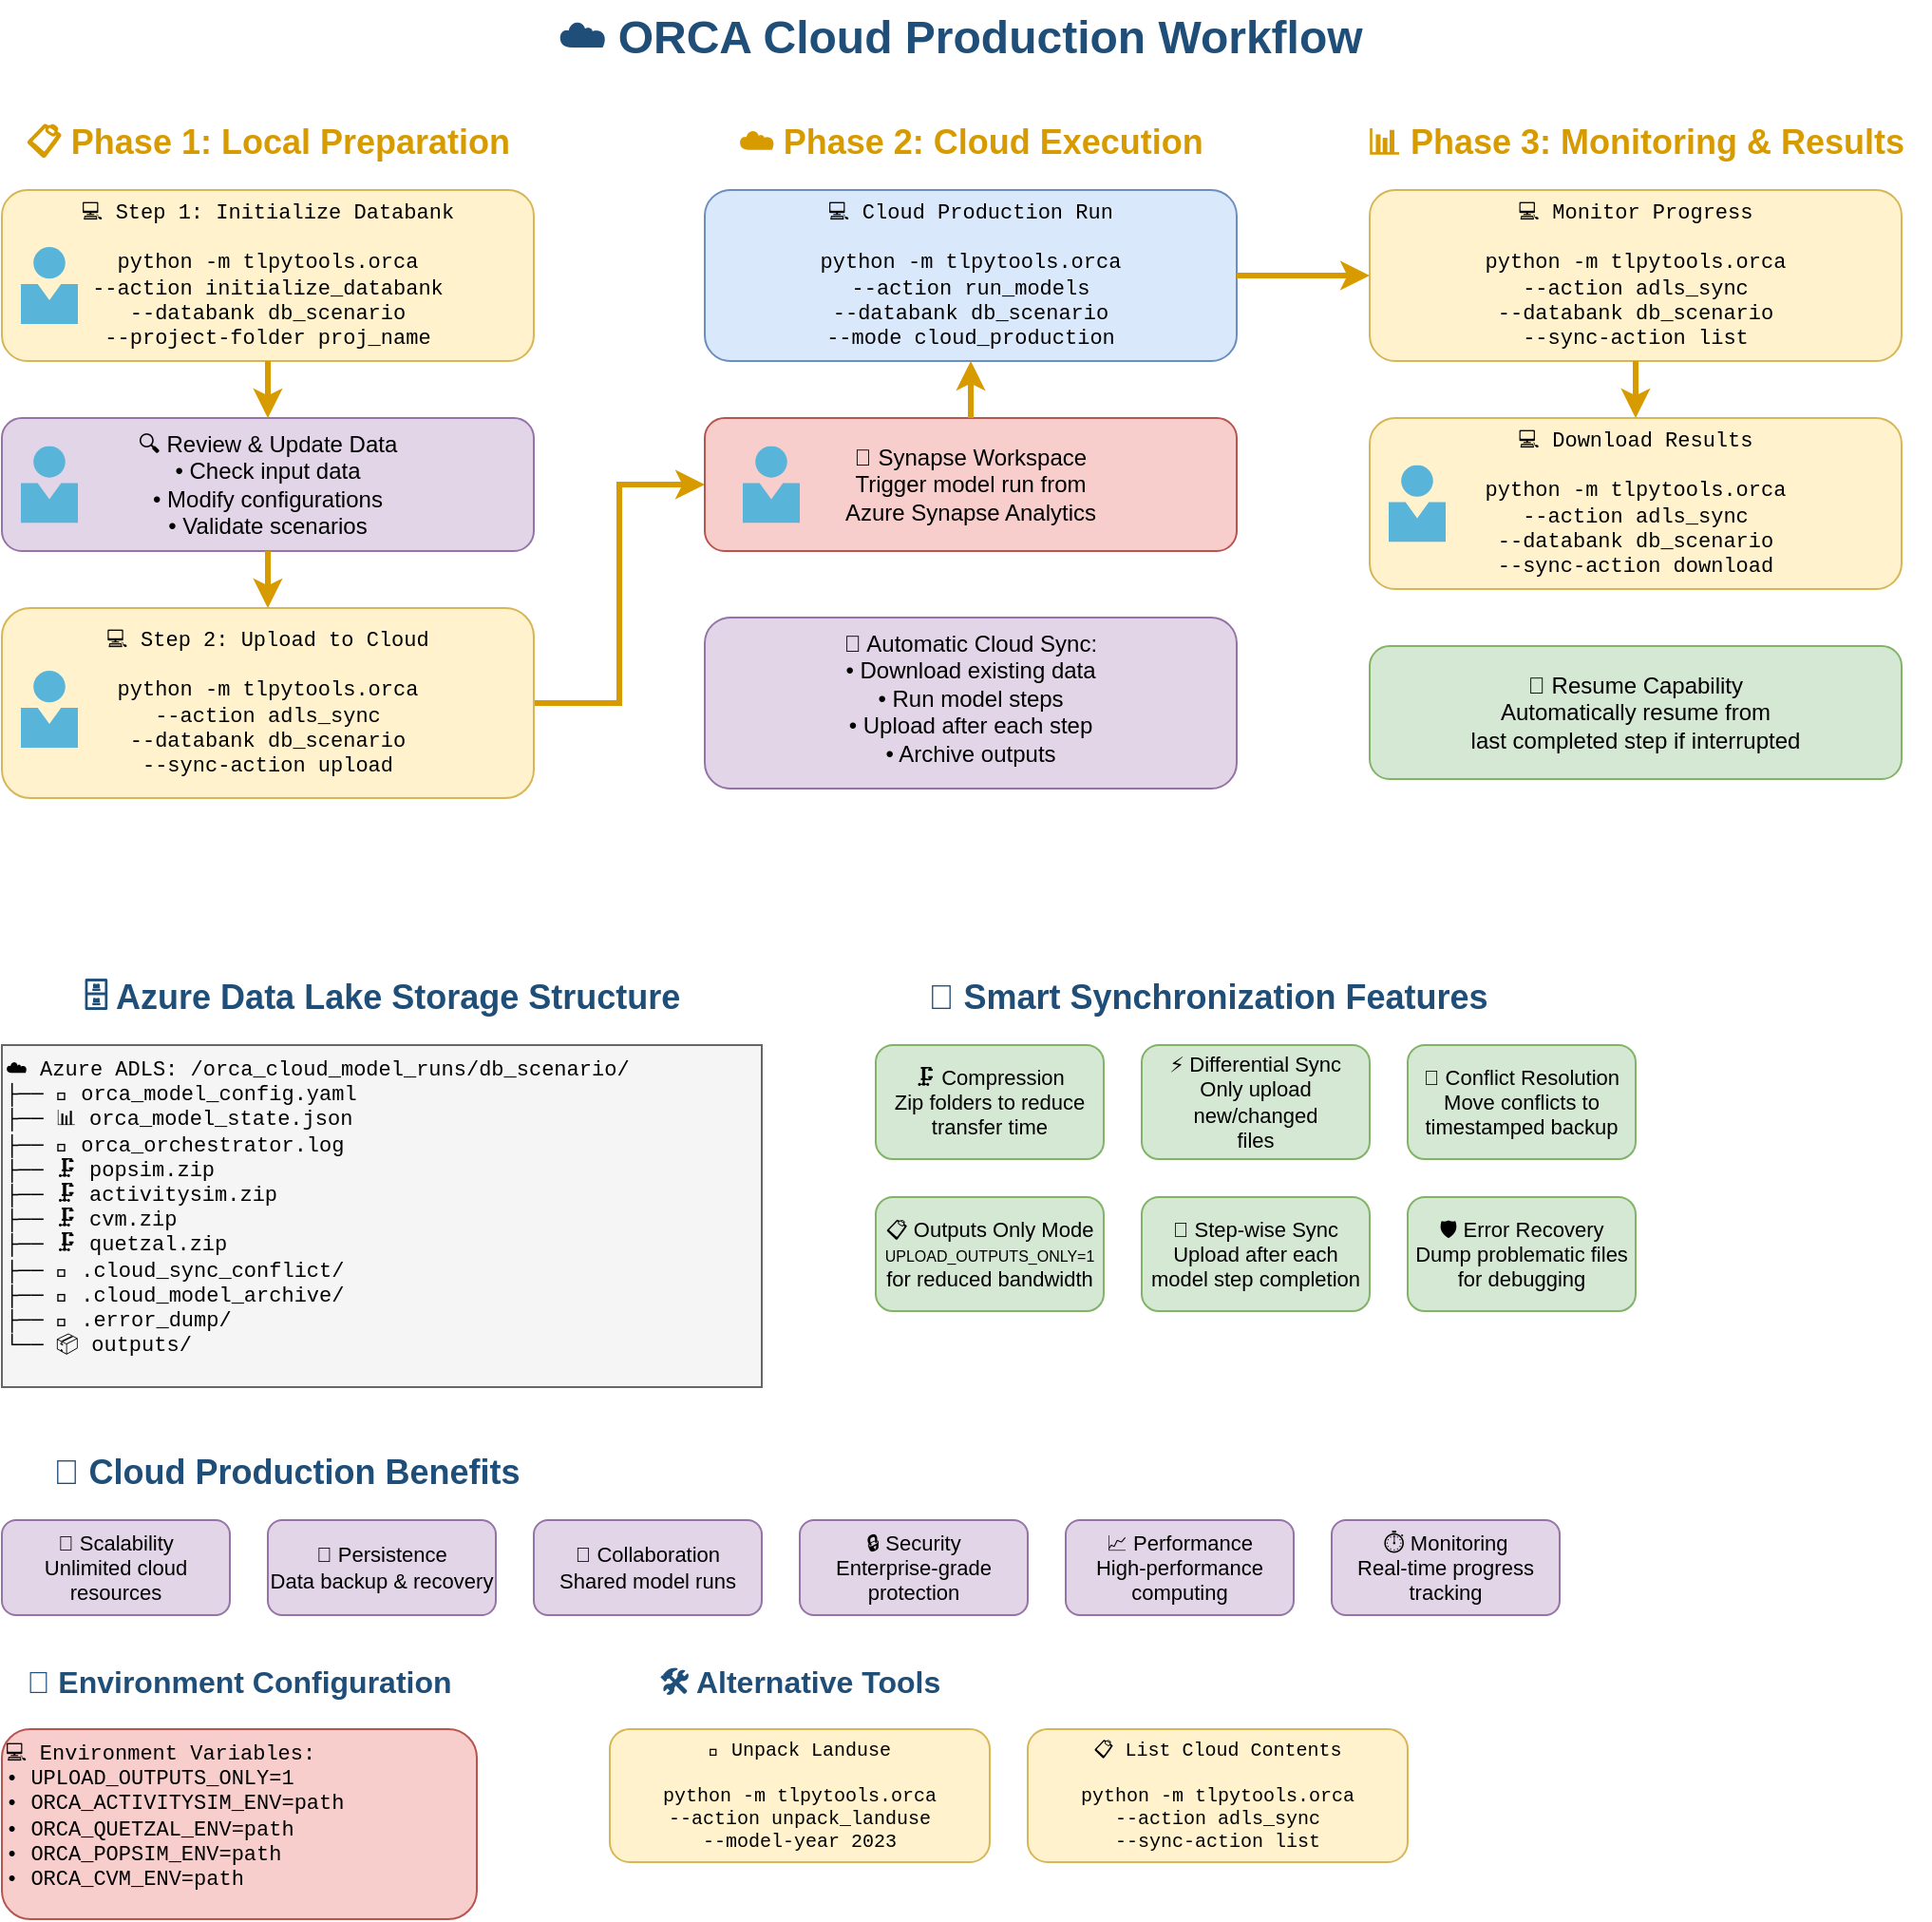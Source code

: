 <mxfile version="24.0.4" type="device">
  <diagram name="Cloud Production Workflow" id="cloud-workflow">
    <mxGraphModel dx="1674" dy="844" grid="1" gridSize="10" guides="1" tooltips="1" connect="1" arrows="1" fold="1" page="1" pageScale="1" pageWidth="1169" pageHeight="827" math="0" shadow="0">
      <root>
        <mxCell id="0" />
        <mxCell id="1" parent="0" />
        <mxCell id="title" value="☁️ ORCA Cloud Production Workflow" style="text;html=1;strokeColor=none;fillColor=none;align=center;verticalAlign=middle;whiteSpace=wrap;rounded=0;fontSize=24;fontStyle=1;fontColor=#1f4e79;" parent="1" vertex="1">
          <mxGeometry x="300" y="20" width="569" height="40" as="geometry" />
        </mxCell>
        <mxCell id="phase1-title" value="📋 Phase 1: Local Preparation" style="text;html=1;strokeColor=none;fillColor=none;align=center;verticalAlign=middle;whiteSpace=wrap;rounded=0;fontSize=18;fontStyle=1;fontColor=#d79b00;" parent="1" vertex="1">
          <mxGeometry x="80" y="80" width="280" height="30" as="geometry" />
        </mxCell>
        <mxCell id="cmd1-1" value="💻 Step 1: Initialize Databank&lt;br&gt;&lt;br&gt;python -m tlpytools.orca&lt;br&gt;--action initialize_databank&lt;br&gt;--databank db_scenario&lt;br&gt;--project-folder proj_name" style="rounded=1;whiteSpace=wrap;html=1;fillColor=#fff2cc;strokeColor=#d6b656;fontSize=11;align=center;verticalAlign=middle;fontFamily=Courier New;" parent="1" vertex="1">
          <mxGeometry x="80" y="120" width="280" height="90" as="geometry" />
        </mxCell>
        <mxCell id="review" value="🔍 Review &amp;amp; Update Data&lt;br&gt;• Check input data&lt;br&gt;• Modify configurations&lt;br&gt;• Validate scenarios" style="rounded=1;whiteSpace=wrap;html=1;fillColor=#e1d5e7;strokeColor=#9673a6;fontSize=12;align=center;verticalAlign=top;" parent="1" vertex="1">
          <mxGeometry x="80" y="240" width="280" height="70" as="geometry" />
        </mxCell>
        <mxCell id="tyeVJy3gDsCD05zbva-i-9" style="edgeStyle=orthogonalEdgeStyle;rounded=0;orthogonalLoop=1;jettySize=auto;html=1;exitX=1;exitY=0.5;exitDx=0;exitDy=0;entryX=0;entryY=0.5;entryDx=0;entryDy=0;strokeWidth=3;strokeColor=#d79b00;" edge="1" parent="1" source="cmd1-2" target="synapse">
          <mxGeometry relative="1" as="geometry" />
        </mxCell>
        <mxCell id="cmd1-2" value="💻 Step 2: Upload to Cloud&lt;br&gt;&lt;br&gt;python -m tlpytools.orca&lt;br&gt;--action adls_sync&lt;br&gt;--databank db_scenario&lt;br&gt;--sync-action upload" style="rounded=1;whiteSpace=wrap;html=1;fillColor=#fff2cc;strokeColor=#d6b656;fontSize=11;align=center;verticalAlign=middle;fontFamily=Courier New;" parent="1" vertex="1">
          <mxGeometry x="80" y="340" width="280" height="100" as="geometry" />
        </mxCell>
        <mxCell id="phase2-title" value="☁️ Phase 2: Cloud Execution" style="text;html=1;strokeColor=none;fillColor=none;align=center;verticalAlign=middle;whiteSpace=wrap;rounded=0;fontSize=18;fontStyle=1;fontColor=#d79b00;" parent="1" vertex="1">
          <mxGeometry x="450" y="80" width="280" height="30" as="geometry" />
        </mxCell>
        <mxCell id="cmd2-1" value="💻 Cloud Production Run&lt;br&gt;&lt;br&gt;python -m tlpytools.orca&lt;br&gt;--action run_models&lt;br&gt;--databank db_scenario&lt;br&gt;--mode cloud_production" style="rounded=1;whiteSpace=wrap;html=1;fillColor=#dae8fc;strokeColor=#6c8ebf;fontSize=11;align=center;verticalAlign=middle;fontFamily=Courier New;" parent="1" vertex="1">
          <mxGeometry x="450" y="120" width="280" height="90" as="geometry" />
        </mxCell>
        <mxCell id="auto-sync" value="🤖 Automatic Cloud Sync:&lt;br&gt;• Download existing data&lt;br&gt;• Run model steps&lt;br&gt;• Upload after each step&lt;br&gt;• Archive outputs" style="rounded=1;whiteSpace=wrap;html=1;fillColor=#e1d5e7;strokeColor=#9673a6;fontSize=12;align=center;verticalAlign=top;" parent="1" vertex="1">
          <mxGeometry x="450" y="345" width="280" height="90" as="geometry" />
        </mxCell>
        <mxCell id="synapse" value="🏢 Synapse Workspace&lt;br&gt;Trigger model run from&lt;br&gt;Azure Synapse Analytics" style="rounded=1;whiteSpace=wrap;html=1;fillColor=#f8cecc;strokeColor=#b85450;fontSize=12;align=center;verticalAlign=middle;" parent="1" vertex="1">
          <mxGeometry x="450" y="240" width="280" height="70" as="geometry" />
        </mxCell>
        <mxCell id="phase3-title" value="📊 Phase 3: Monitoring &amp; Results" style="text;html=1;strokeColor=none;fillColor=none;align=center;verticalAlign=middle;whiteSpace=wrap;rounded=0;fontSize=18;fontStyle=1;fontColor=#d79b00;" parent="1" vertex="1">
          <mxGeometry x="785" y="80" width="310" height="30" as="geometry" />
        </mxCell>
        <mxCell id="cmd3-1" value="💻 Monitor Progress&lt;br&gt;&lt;br&gt;python -m tlpytools.orca&lt;br&gt;--action adls_sync&lt;br&gt;--databank db_scenario&lt;br&gt;--sync-action list" style="rounded=1;whiteSpace=wrap;html=1;fillColor=#fff2cc;strokeColor=#d6b656;fontSize=11;align=center;verticalAlign=middle;fontFamily=Courier New;" parent="1" vertex="1">
          <mxGeometry x="800" y="120" width="280" height="90" as="geometry" />
        </mxCell>
        <mxCell id="cmd3-2" value="💻 Download Results&lt;br&gt;&lt;br&gt;python -m tlpytools.orca&lt;br&gt;--action adls_sync&lt;br&gt;--databank db_scenario&lt;br&gt;--sync-action download" style="rounded=1;whiteSpace=wrap;html=1;fillColor=#fff2cc;strokeColor=#d6b656;fontSize=11;align=center;verticalAlign=middle;fontFamily=Courier New;" parent="1" vertex="1">
          <mxGeometry x="800" y="240" width="280" height="90" as="geometry" />
        </mxCell>
        <mxCell id="resume" value="🔄 Resume Capability&lt;br&gt;Automatically resume from&lt;br&gt;last completed step if interrupted" style="rounded=1;whiteSpace=wrap;html=1;fillColor=#d5e8d4;strokeColor=#82b366;fontSize=12;align=center;verticalAlign=middle;" parent="1" vertex="1">
          <mxGeometry x="800" y="360" width="280" height="70" as="geometry" />
        </mxCell>
        <mxCell id="storage-title" value="🗄️ Azure Data Lake Storage Structure" style="text;html=1;strokeColor=none;fillColor=none;align=center;verticalAlign=middle;whiteSpace=wrap;rounded=0;fontSize=18;fontStyle=1;fontColor=#1f4e79;" parent="1" vertex="1">
          <mxGeometry x="80" y="530" width="400" height="30" as="geometry" />
        </mxCell>
        <mxCell id="cloud-structure" value="☁️ Azure ADLS: /orca_cloud_model_runs/db_scenario/&lt;br&gt;├── 📄 orca_model_config.yaml&lt;br&gt;├── 📊 orca_model_state.json&lt;br&gt;├── 📝 orca_orchestrator.log&lt;br&gt;├── 🗜️ popsim.zip&lt;br&gt;├── 🗜️ activitysim.zip&lt;br&gt;├── 🗜️ cvm.zip&lt;br&gt;├── 🗜️ quetzal.zip&lt;br&gt;├── 📁 .cloud_sync_conflict/&lt;br&gt;├── 📁 .cloud_model_archive/&lt;br&gt;├── 📁 .error_dump/&lt;br&gt;└── 📦 outputs/" style="rounded=0;whiteSpace=wrap;html=1;fillColor=#f5f5f5;strokeColor=#666666;fontSize=11;align=left;verticalAlign=top;fontFamily=Courier New;" parent="1" vertex="1">
          <mxGeometry x="80" y="570" width="400" height="180" as="geometry" />
        </mxCell>
        <mxCell id="sync-title" value="🧠 Smart Synchronization Features" style="text;html=1;strokeColor=none;fillColor=none;align=center;verticalAlign=middle;whiteSpace=wrap;rounded=0;fontSize=18;fontStyle=1;fontColor=#1f4e79;" parent="1" vertex="1">
          <mxGeometry x="540" y="530" width="350" height="30" as="geometry" />
        </mxCell>
        <mxCell id="feature1" value="🗜️ Compression&lt;br&gt;Zip folders to reduce&lt;br&gt;transfer time" style="rounded=1;whiteSpace=wrap;html=1;fillColor=#d5e8d4;strokeColor=#82b366;fontSize=11;align=center;verticalAlign=middle;" parent="1" vertex="1">
          <mxGeometry x="540" y="570" width="120" height="60" as="geometry" />
        </mxCell>
        <mxCell id="feature2" value="⚡ Differential Sync&lt;br&gt;Only upload new/changed&lt;br&gt;files" style="rounded=1;whiteSpace=wrap;html=1;fillColor=#d5e8d4;strokeColor=#82b366;fontSize=11;align=center;verticalAlign=middle;" parent="1" vertex="1">
          <mxGeometry x="680" y="570" width="120" height="60" as="geometry" />
        </mxCell>
        <mxCell id="feature3" value="🔄 Conflict Resolution&lt;br&gt;Move conflicts to&lt;br&gt;timestamped backup" style="rounded=1;whiteSpace=wrap;html=1;fillColor=#d5e8d4;strokeColor=#82b366;fontSize=11;align=center;verticalAlign=middle;" parent="1" vertex="1">
          <mxGeometry x="820" y="570" width="120" height="60" as="geometry" />
        </mxCell>
        <mxCell id="feature4" value="📋 Outputs Only Mode&lt;br&gt;&lt;font style=&quot;font-size: 8px;&quot;&gt;UPLOAD_OUTPUTS_ONLY=1&lt;/font&gt;&lt;br&gt;for reduced bandwidth" style="rounded=1;whiteSpace=wrap;html=1;fillColor=#d5e8d4;strokeColor=#82b366;fontSize=11;align=center;verticalAlign=middle;" parent="1" vertex="1">
          <mxGeometry x="540" y="650" width="120" height="60" as="geometry" />
        </mxCell>
        <mxCell id="feature5" value="🎯 Step-wise Sync&lt;br&gt;Upload after each&lt;br&gt;model step completion" style="rounded=1;whiteSpace=wrap;html=1;fillColor=#d5e8d4;strokeColor=#82b366;fontSize=11;align=center;verticalAlign=middle;" parent="1" vertex="1">
          <mxGeometry x="680" y="650" width="120" height="60" as="geometry" />
        </mxCell>
        <mxCell id="feature6" value="🛡️ Error Recovery&lt;br&gt;Dump problematic files&lt;br&gt;for debugging" style="rounded=1;whiteSpace=wrap;html=1;fillColor=#d5e8d4;strokeColor=#82b366;fontSize=11;align=center;verticalAlign=middle;" parent="1" vertex="1">
          <mxGeometry x="820" y="650" width="120" height="60" as="geometry" />
        </mxCell>
        <mxCell id="benefits-title" value="🌟 Cloud Production Benefits" style="text;html=1;strokeColor=none;fillColor=none;align=center;verticalAlign=middle;whiteSpace=wrap;rounded=0;fontSize=18;fontStyle=1;fontColor=#1f4e79;" parent="1" vertex="1">
          <mxGeometry x="80" y="780" width="300" height="30" as="geometry" />
        </mxCell>
        <mxCell id="benefit1" value="🚀 Scalability&lt;br&gt;Unlimited cloud resources" style="rounded=1;whiteSpace=wrap;html=1;fillColor=#e1d5e7;strokeColor=#9673a6;fontSize=11;align=center;verticalAlign=middle;" parent="1" vertex="1">
          <mxGeometry x="80" y="820" width="120" height="50" as="geometry" />
        </mxCell>
        <mxCell id="benefit2" value="💾 Persistence&lt;br&gt;Data backup &amp; recovery" style="rounded=1;whiteSpace=wrap;html=1;fillColor=#e1d5e7;strokeColor=#9673a6;fontSize=11;align=center;verticalAlign=middle;" parent="1" vertex="1">
          <mxGeometry x="220" y="820" width="120" height="50" as="geometry" />
        </mxCell>
        <mxCell id="benefit3" value="👥 Collaboration&lt;br&gt;Shared model runs" style="rounded=1;whiteSpace=wrap;html=1;fillColor=#e1d5e7;strokeColor=#9673a6;fontSize=11;align=center;verticalAlign=middle;" parent="1" vertex="1">
          <mxGeometry x="360" y="820" width="120" height="50" as="geometry" />
        </mxCell>
        <mxCell id="benefit4" value="🔒 Security&lt;br&gt;Enterprise-grade protection" style="rounded=1;whiteSpace=wrap;html=1;fillColor=#e1d5e7;strokeColor=#9673a6;fontSize=11;align=center;verticalAlign=middle;" parent="1" vertex="1">
          <mxGeometry x="500" y="820" width="120" height="50" as="geometry" />
        </mxCell>
        <mxCell id="benefit5" value="📈 Performance&lt;br&gt;High-performance computing" style="rounded=1;whiteSpace=wrap;html=1;fillColor=#e1d5e7;strokeColor=#9673a6;fontSize=11;align=center;verticalAlign=middle;" parent="1" vertex="1">
          <mxGeometry x="640" y="820" width="120" height="50" as="geometry" />
        </mxCell>
        <mxCell id="benefit6" value="⏱️ Monitoring&lt;br&gt;Real-time progress tracking" style="rounded=1;whiteSpace=wrap;html=1;fillColor=#e1d5e7;strokeColor=#9673a6;fontSize=11;align=center;verticalAlign=middle;" parent="1" vertex="1">
          <mxGeometry x="780" y="820" width="120" height="50" as="geometry" />
        </mxCell>
        <mxCell id="env-title" value="🔧 Environment Configuration" style="text;html=1;strokeColor=none;fillColor=none;align=center;verticalAlign=middle;whiteSpace=wrap;rounded=0;fontSize=16;fontStyle=1;fontColor=#1f4e79;" parent="1" vertex="1">
          <mxGeometry x="80" y="890" width="250" height="30" as="geometry" />
        </mxCell>
        <mxCell id="env-vars" value="💻 Environment Variables:&lt;br&gt;• UPLOAD_OUTPUTS_ONLY=1&lt;br&gt;• ORCA_ACTIVITYSIM_ENV=path&lt;br&gt;• ORCA_QUETZAL_ENV=path&lt;br&gt;• ORCA_POPSIM_ENV=path&lt;br&gt;• ORCA_CVM_ENV=path" style="rounded=1;whiteSpace=wrap;html=1;fillColor=#f8cecc;strokeColor=#b85450;fontSize=11;align=left;verticalAlign=top;fontFamily=Courier New;" parent="1" vertex="1">
          <mxGeometry x="80" y="930" width="250" height="100" as="geometry" />
        </mxCell>
        <mxCell id="tools-title" value="🛠️ Alternative Tools" style="text;html=1;strokeColor=none;fillColor=none;align=center;verticalAlign=middle;whiteSpace=wrap;rounded=0;fontSize=16;fontStyle=1;fontColor=#1f4e79;" parent="1" vertex="1">
          <mxGeometry x="400" y="890" width="200" height="30" as="geometry" />
        </mxCell>
        <mxCell id="utility1" value="📂 Unpack Landuse&lt;br&gt;&lt;br&gt;python -m tlpytools.orca&lt;br&gt;--action unpack_landuse&lt;br&gt;--model-year 2023" style="rounded=1;whiteSpace=wrap;html=1;fillColor=#fff2cc;strokeColor=#d6b656;fontSize=10;align=center;verticalAlign=middle;fontFamily=Courier New;" parent="1" vertex="1">
          <mxGeometry x="400" y="930" width="200" height="70" as="geometry" />
        </mxCell>
        <mxCell id="utility2" value="📋 List Cloud Contents&lt;br&gt;&lt;br&gt;python -m tlpytools.orca&lt;br&gt;--action adls_sync&lt;br&gt;--sync-action list" style="rounded=1;whiteSpace=wrap;html=1;fillColor=#fff2cc;strokeColor=#d6b656;fontSize=10;align=center;verticalAlign=middle;fontFamily=Courier New;" parent="1" vertex="1">
          <mxGeometry x="620" y="930" width="200" height="70" as="geometry" />
        </mxCell>
        <mxCell id="arrow1" style="endArrow=classic;html=1;rounded=0;strokeWidth=3;strokeColor=#d79b00;" parent="1" source="cmd1-1" target="review" edge="1">
          <mxGeometry width="50" height="50" relative="1" as="geometry">
            <mxPoint x="400" y="250" as="sourcePoint" />
            <mxPoint x="450" y="200" as="targetPoint" />
          </mxGeometry>
        </mxCell>
        <mxCell id="arrow2" style="endArrow=classic;html=1;rounded=0;strokeWidth=3;strokeColor=#d79b00;" parent="1" source="review" target="cmd1-2" edge="1">
          <mxGeometry width="50" height="50" relative="1" as="geometry">
            <mxPoint x="400" y="350" as="sourcePoint" />
            <mxPoint x="450" y="300" as="targetPoint" />
          </mxGeometry>
        </mxCell>
        <mxCell id="arrow4" style="endArrow=classic;html=1;rounded=0;strokeWidth=3;strokeColor=#d79b00;" parent="1" source="cmd2-1" target="cmd3-1" edge="1">
          <mxGeometry width="50" height="50" relative="1" as="geometry">
            <mxPoint x="750" y="200" as="sourcePoint" />
            <mxPoint x="800" y="150" as="targetPoint" />
          </mxGeometry>
        </mxCell>
        <mxCell id="arrow5" style="endArrow=classic;html=1;rounded=0;strokeWidth=3;strokeColor=#d79b00;" parent="1" source="cmd3-1" target="cmd3-2" edge="1">
          <mxGeometry width="50" height="50" relative="1" as="geometry">
            <mxPoint x="900" y="200" as="sourcePoint" />
            <mxPoint x="950" y="150" as="targetPoint" />
          </mxGeometry>
        </mxCell>
        <mxCell id="tyeVJy3gDsCD05zbva-i-3" style="endArrow=classic;html=1;rounded=0;strokeWidth=3;strokeColor=#d79b00;exitX=0.5;exitY=0;exitDx=0;exitDy=0;entryX=0.5;entryY=1;entryDx=0;entryDy=0;" edge="1" parent="1" source="synapse" target="cmd2-1">
          <mxGeometry width="50" height="50" relative="1" as="geometry">
            <mxPoint x="230" y="220" as="sourcePoint" />
            <mxPoint x="230" y="250" as="targetPoint" />
          </mxGeometry>
        </mxCell>
        <mxCell id="tyeVJy3gDsCD05zbva-i-5" value="" style="image;sketch=0;aspect=fixed;html=1;points=[];align=center;fontSize=12;image=img/lib/mscae/Person.svg;" vertex="1" parent="1">
          <mxGeometry x="470" y="254.73" width="30" height="40.54" as="geometry" />
        </mxCell>
        <mxCell id="tyeVJy3gDsCD05zbva-i-6" value="" style="image;sketch=0;aspect=fixed;html=1;points=[];align=center;fontSize=12;image=img/lib/mscae/Person.svg;" vertex="1" parent="1">
          <mxGeometry x="90" y="150" width="30" height="40.54" as="geometry" />
        </mxCell>
        <mxCell id="tyeVJy3gDsCD05zbva-i-7" value="" style="image;sketch=0;aspect=fixed;html=1;points=[];align=center;fontSize=12;image=img/lib/mscae/Person.svg;" vertex="1" parent="1">
          <mxGeometry x="90" y="373" width="30" height="40.54" as="geometry" />
        </mxCell>
        <mxCell id="tyeVJy3gDsCD05zbva-i-8" value="" style="image;sketch=0;aspect=fixed;html=1;points=[];align=center;fontSize=12;image=img/lib/mscae/Person.svg;" vertex="1" parent="1">
          <mxGeometry x="90" y="254.73" width="30" height="40.54" as="geometry" />
        </mxCell>
        <mxCell id="tyeVJy3gDsCD05zbva-i-10" value="" style="image;sketch=0;aspect=fixed;html=1;points=[];align=center;fontSize=12;image=img/lib/mscae/Person.svg;" vertex="1" parent="1">
          <mxGeometry x="810" y="264.73" width="30" height="40.54" as="geometry" />
        </mxCell>
      </root>
    </mxGraphModel>
  </diagram>
</mxfile>
